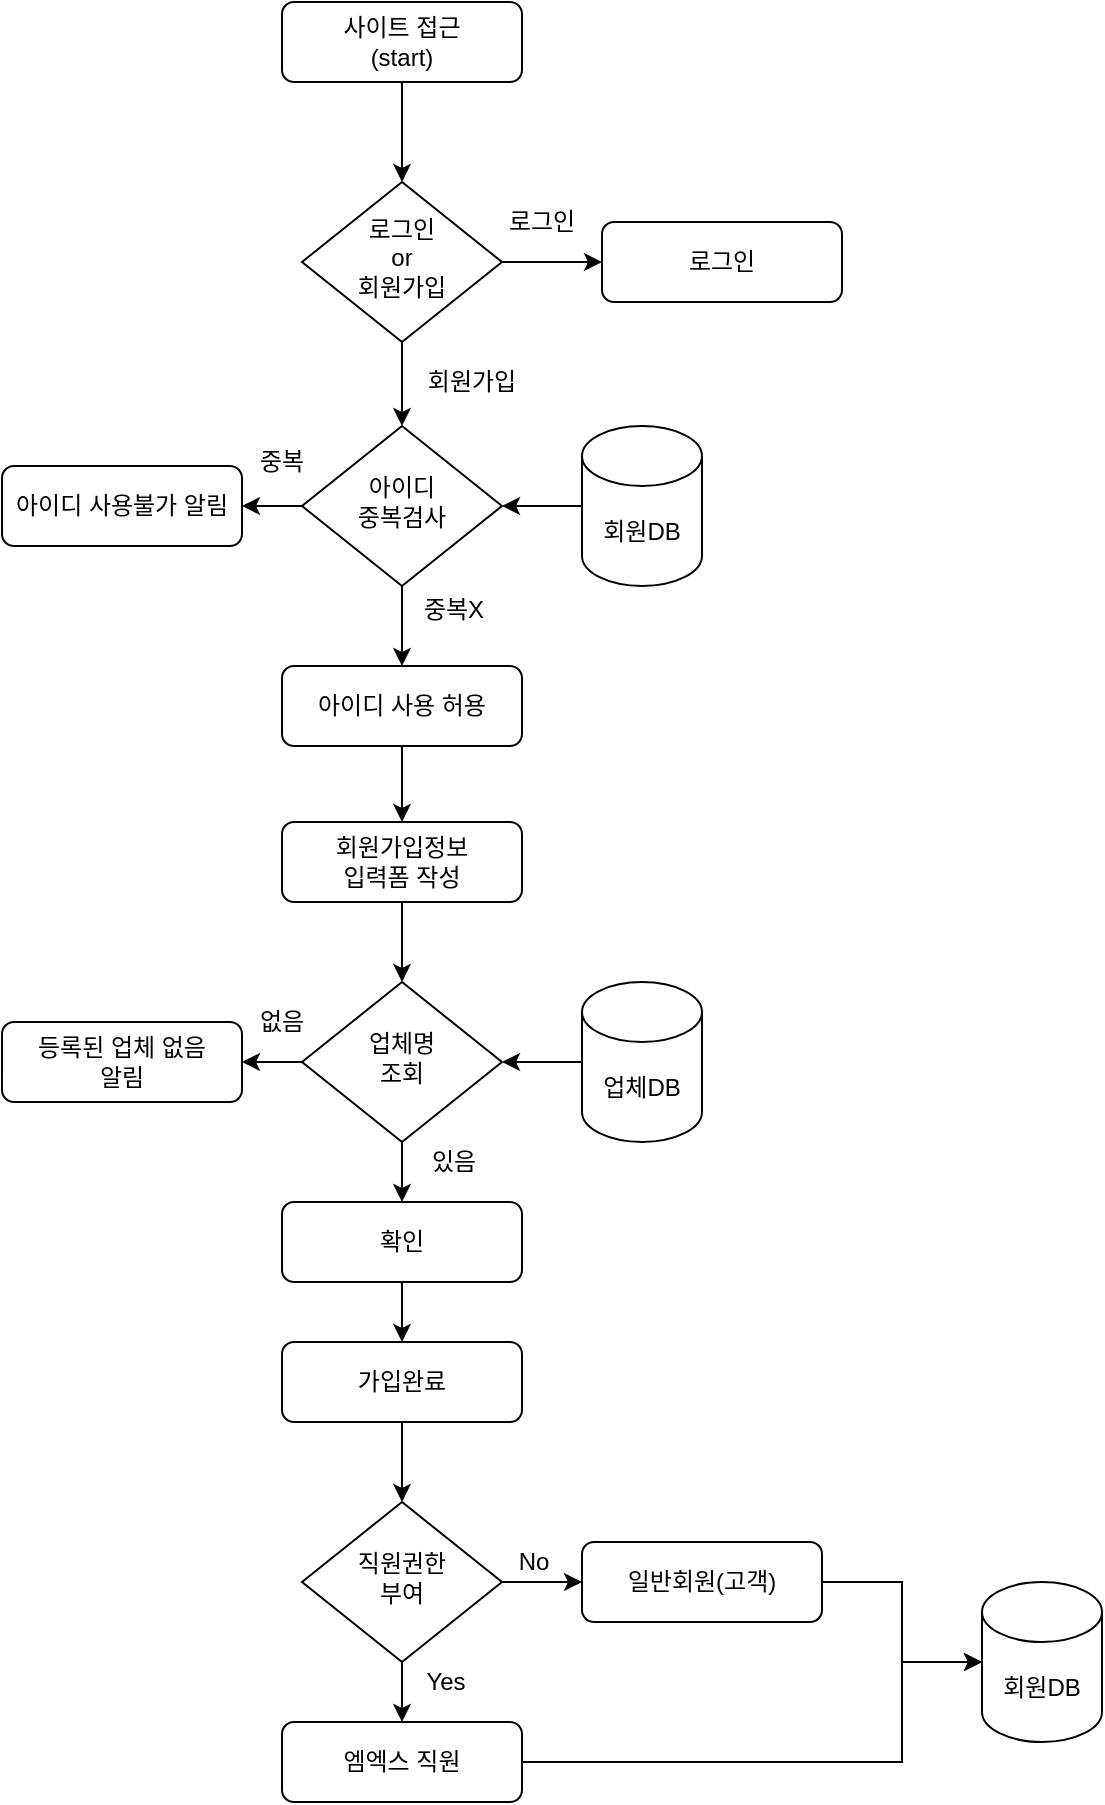 <mxfile version="13.8.3" type="device"><diagram id="p7Y7G179pzyL9LM4TqtJ" name="Page-1"><mxGraphModel dx="1182" dy="764" grid="1" gridSize="10" guides="1" tooltips="1" connect="1" arrows="1" fold="1" page="1" pageScale="1" pageWidth="827" pageHeight="1169" math="0" shadow="0"><root><mxCell id="0"/><mxCell id="1" parent="0"/><mxCell id="SGRXm23EJzwOOO6m5bwb-1" style="edgeStyle=orthogonalEdgeStyle;rounded=0;orthogonalLoop=1;jettySize=auto;html=1;exitX=0.5;exitY=1;exitDx=0;exitDy=0;entryX=0.5;entryY=0;entryDx=0;entryDy=0;" edge="1" parent="1" source="SGRXm23EJzwOOO6m5bwb-2" target="SGRXm23EJzwOOO6m5bwb-5"><mxGeometry relative="1" as="geometry"/></mxCell><mxCell id="SGRXm23EJzwOOO6m5bwb-2" value="사이트 접근&lt;br&gt;(start)" style="rounded=1;whiteSpace=wrap;html=1;fontSize=12;glass=0;strokeWidth=1;shadow=0;" vertex="1" parent="1"><mxGeometry x="290" y="50" width="120" height="40" as="geometry"/></mxCell><mxCell id="SGRXm23EJzwOOO6m5bwb-3" style="edgeStyle=orthogonalEdgeStyle;rounded=0;orthogonalLoop=1;jettySize=auto;html=1;exitX=0.5;exitY=1;exitDx=0;exitDy=0;" edge="1" parent="1" source="SGRXm23EJzwOOO6m5bwb-5" target="SGRXm23EJzwOOO6m5bwb-14"><mxGeometry relative="1" as="geometry"/></mxCell><mxCell id="SGRXm23EJzwOOO6m5bwb-4" style="edgeStyle=orthogonalEdgeStyle;rounded=0;orthogonalLoop=1;jettySize=auto;html=1;exitX=1;exitY=0.5;exitDx=0;exitDy=0;" edge="1" parent="1" source="SGRXm23EJzwOOO6m5bwb-5" target="SGRXm23EJzwOOO6m5bwb-6"><mxGeometry relative="1" as="geometry"/></mxCell><mxCell id="SGRXm23EJzwOOO6m5bwb-5" value="로그인&lt;br&gt;or&lt;br&gt;회원가입" style="rhombus;whiteSpace=wrap;html=1;shadow=0;fontFamily=Helvetica;fontSize=12;align=center;strokeWidth=1;spacing=6;spacingTop=-4;" vertex="1" parent="1"><mxGeometry x="300" y="140" width="100" height="80" as="geometry"/></mxCell><mxCell id="SGRXm23EJzwOOO6m5bwb-6" value="로그인" style="rounded=1;whiteSpace=wrap;html=1;fontSize=12;glass=0;strokeWidth=1;shadow=0;" vertex="1" parent="1"><mxGeometry x="450" y="160" width="120" height="40" as="geometry"/></mxCell><mxCell id="SGRXm23EJzwOOO6m5bwb-7" value="아이디 사용불가 알림" style="rounded=1;whiteSpace=wrap;html=1;fontSize=12;glass=0;strokeWidth=1;shadow=0;" vertex="1" parent="1"><mxGeometry x="150" y="282" width="120" height="40" as="geometry"/></mxCell><mxCell id="SGRXm23EJzwOOO6m5bwb-8" style="edgeStyle=orthogonalEdgeStyle;rounded=0;orthogonalLoop=1;jettySize=auto;html=1;exitX=0.5;exitY=1;exitDx=0;exitDy=0;entryX=0.5;entryY=0;entryDx=0;entryDy=0;" edge="1" parent="1" source="SGRXm23EJzwOOO6m5bwb-9" target="SGRXm23EJzwOOO6m5bwb-11"><mxGeometry relative="1" as="geometry"/></mxCell><mxCell id="SGRXm23EJzwOOO6m5bwb-9" value="아이디 사용 허용" style="rounded=1;whiteSpace=wrap;html=1;fontSize=12;glass=0;strokeWidth=1;shadow=0;" vertex="1" parent="1"><mxGeometry x="290" y="382" width="120" height="40" as="geometry"/></mxCell><mxCell id="SGRXm23EJzwOOO6m5bwb-10" style="edgeStyle=orthogonalEdgeStyle;rounded=0;orthogonalLoop=1;jettySize=auto;html=1;exitX=0.5;exitY=1;exitDx=0;exitDy=0;" edge="1" parent="1" source="SGRXm23EJzwOOO6m5bwb-11"><mxGeometry relative="1" as="geometry"><mxPoint x="350" y="540" as="targetPoint"/></mxGeometry></mxCell><mxCell id="SGRXm23EJzwOOO6m5bwb-11" value="회원가입정보&lt;br&gt;입력폼 작성" style="rounded=1;whiteSpace=wrap;html=1;fontSize=12;glass=0;strokeWidth=1;shadow=0;" vertex="1" parent="1"><mxGeometry x="290" y="460" width="120" height="40" as="geometry"/></mxCell><mxCell id="SGRXm23EJzwOOO6m5bwb-12" style="edgeStyle=orthogonalEdgeStyle;rounded=0;orthogonalLoop=1;jettySize=auto;html=1;exitX=0;exitY=0.5;exitDx=0;exitDy=0;" edge="1" parent="1" source="SGRXm23EJzwOOO6m5bwb-14" target="SGRXm23EJzwOOO6m5bwb-7"><mxGeometry relative="1" as="geometry"/></mxCell><mxCell id="SGRXm23EJzwOOO6m5bwb-13" style="edgeStyle=orthogonalEdgeStyle;rounded=0;orthogonalLoop=1;jettySize=auto;html=1;exitX=0.5;exitY=1;exitDx=0;exitDy=0;entryX=0.5;entryY=0;entryDx=0;entryDy=0;" edge="1" parent="1" source="SGRXm23EJzwOOO6m5bwb-14" target="SGRXm23EJzwOOO6m5bwb-9"><mxGeometry relative="1" as="geometry"/></mxCell><mxCell id="SGRXm23EJzwOOO6m5bwb-14" value="아이디&lt;br&gt;중복검사" style="rhombus;whiteSpace=wrap;html=1;shadow=0;fontFamily=Helvetica;fontSize=12;align=center;strokeWidth=1;spacing=6;spacingTop=-4;" vertex="1" parent="1"><mxGeometry x="300" y="262" width="100" height="80" as="geometry"/></mxCell><mxCell id="SGRXm23EJzwOOO6m5bwb-15" style="edgeStyle=orthogonalEdgeStyle;rounded=0;orthogonalLoop=1;jettySize=auto;html=1;exitX=0;exitY=0.5;exitDx=0;exitDy=0;entryX=1;entryY=0.5;entryDx=0;entryDy=0;" edge="1" parent="1" source="SGRXm23EJzwOOO6m5bwb-17" target="SGRXm23EJzwOOO6m5bwb-26"><mxGeometry relative="1" as="geometry"/></mxCell><mxCell id="SGRXm23EJzwOOO6m5bwb-16" style="edgeStyle=orthogonalEdgeStyle;rounded=0;orthogonalLoop=1;jettySize=auto;html=1;exitX=0.5;exitY=1;exitDx=0;exitDy=0;entryX=0.5;entryY=0;entryDx=0;entryDy=0;" edge="1" parent="1" source="SGRXm23EJzwOOO6m5bwb-17" target="SGRXm23EJzwOOO6m5bwb-28"><mxGeometry relative="1" as="geometry"/></mxCell><mxCell id="SGRXm23EJzwOOO6m5bwb-17" value="업체명&lt;br&gt;조회" style="rhombus;whiteSpace=wrap;html=1;shadow=0;fontFamily=Helvetica;fontSize=12;align=center;strokeWidth=1;spacing=6;spacingTop=-4;" vertex="1" parent="1"><mxGeometry x="300" y="540" width="100" height="80" as="geometry"/></mxCell><mxCell id="SGRXm23EJzwOOO6m5bwb-18" style="edgeStyle=orthogonalEdgeStyle;rounded=0;orthogonalLoop=1;jettySize=auto;html=1;exitX=0;exitY=0.5;exitDx=0;exitDy=0;exitPerimeter=0;entryX=1;entryY=0.5;entryDx=0;entryDy=0;" edge="1" parent="1" source="SGRXm23EJzwOOO6m5bwb-19" target="SGRXm23EJzwOOO6m5bwb-14"><mxGeometry relative="1" as="geometry"/></mxCell><mxCell id="SGRXm23EJzwOOO6m5bwb-19" value="회원DB" style="shape=cylinder3;whiteSpace=wrap;html=1;boundedLbl=1;backgroundOutline=1;size=15;" vertex="1" parent="1"><mxGeometry x="440" y="262" width="60" height="80" as="geometry"/></mxCell><mxCell id="SGRXm23EJzwOOO6m5bwb-20" value="로그인" style="text;html=1;strokeColor=none;fillColor=none;align=center;verticalAlign=middle;whiteSpace=wrap;rounded=0;" vertex="1" parent="1"><mxGeometry x="400" y="150" width="40" height="20" as="geometry"/></mxCell><mxCell id="SGRXm23EJzwOOO6m5bwb-21" value="회원가입" style="text;html=1;strokeColor=none;fillColor=none;align=center;verticalAlign=middle;whiteSpace=wrap;rounded=0;" vertex="1" parent="1"><mxGeometry x="360" y="230" width="50" height="20" as="geometry"/></mxCell><mxCell id="SGRXm23EJzwOOO6m5bwb-22" value="중복" style="text;html=1;strokeColor=none;fillColor=none;align=center;verticalAlign=middle;whiteSpace=wrap;rounded=0;" vertex="1" parent="1"><mxGeometry x="270" y="270" width="40" height="20" as="geometry"/></mxCell><mxCell id="SGRXm23EJzwOOO6m5bwb-23" value="중복X" style="text;html=1;strokeColor=none;fillColor=none;align=center;verticalAlign=middle;whiteSpace=wrap;rounded=0;" vertex="1" parent="1"><mxGeometry x="356" y="344" width="40" height="20" as="geometry"/></mxCell><mxCell id="SGRXm23EJzwOOO6m5bwb-24" style="edgeStyle=orthogonalEdgeStyle;rounded=0;orthogonalLoop=1;jettySize=auto;html=1;exitX=0;exitY=0.5;exitDx=0;exitDy=0;exitPerimeter=0;entryX=1;entryY=0.5;entryDx=0;entryDy=0;" edge="1" parent="1" source="SGRXm23EJzwOOO6m5bwb-25" target="SGRXm23EJzwOOO6m5bwb-17"><mxGeometry relative="1" as="geometry"/></mxCell><mxCell id="SGRXm23EJzwOOO6m5bwb-25" value="업체DB" style="shape=cylinder3;whiteSpace=wrap;html=1;boundedLbl=1;backgroundOutline=1;size=15;" vertex="1" parent="1"><mxGeometry x="440" y="540" width="60" height="80" as="geometry"/></mxCell><mxCell id="SGRXm23EJzwOOO6m5bwb-26" value="등록된 업체 없음&lt;br&gt;알림" style="rounded=1;whiteSpace=wrap;html=1;fontSize=12;glass=0;strokeWidth=1;shadow=0;" vertex="1" parent="1"><mxGeometry x="150" y="560" width="120" height="40" as="geometry"/></mxCell><mxCell id="SGRXm23EJzwOOO6m5bwb-27" style="edgeStyle=orthogonalEdgeStyle;rounded=0;orthogonalLoop=1;jettySize=auto;html=1;exitX=0.5;exitY=1;exitDx=0;exitDy=0;entryX=0.5;entryY=0;entryDx=0;entryDy=0;" edge="1" parent="1" source="SGRXm23EJzwOOO6m5bwb-28" target="SGRXm23EJzwOOO6m5bwb-30"><mxGeometry relative="1" as="geometry"/></mxCell><mxCell id="SGRXm23EJzwOOO6m5bwb-28" value="확인" style="rounded=1;whiteSpace=wrap;html=1;fontSize=12;glass=0;strokeWidth=1;shadow=0;" vertex="1" parent="1"><mxGeometry x="290" y="650" width="120" height="40" as="geometry"/></mxCell><mxCell id="SGRXm23EJzwOOO6m5bwb-35" style="edgeStyle=orthogonalEdgeStyle;rounded=0;orthogonalLoop=1;jettySize=auto;html=1;exitX=0.5;exitY=1;exitDx=0;exitDy=0;" edge="1" parent="1" source="SGRXm23EJzwOOO6m5bwb-30" target="SGRXm23EJzwOOO6m5bwb-34"><mxGeometry relative="1" as="geometry"/></mxCell><mxCell id="SGRXm23EJzwOOO6m5bwb-30" value="가입완료" style="rounded=1;whiteSpace=wrap;html=1;fontSize=12;glass=0;strokeWidth=1;shadow=0;" vertex="1" parent="1"><mxGeometry x="290" y="720" width="120" height="40" as="geometry"/></mxCell><mxCell id="SGRXm23EJzwOOO6m5bwb-31" value="회원DB" style="shape=cylinder3;whiteSpace=wrap;html=1;boundedLbl=1;backgroundOutline=1;size=15;" vertex="1" parent="1"><mxGeometry x="640" y="840" width="60" height="80" as="geometry"/></mxCell><mxCell id="SGRXm23EJzwOOO6m5bwb-32" value="있음" style="text;html=1;strokeColor=none;fillColor=none;align=center;verticalAlign=middle;whiteSpace=wrap;rounded=0;" vertex="1" parent="1"><mxGeometry x="356" y="620" width="40" height="20" as="geometry"/></mxCell><mxCell id="SGRXm23EJzwOOO6m5bwb-33" value="없음" style="text;html=1;strokeColor=none;fillColor=none;align=center;verticalAlign=middle;whiteSpace=wrap;rounded=0;" vertex="1" parent="1"><mxGeometry x="270" y="550" width="40" height="20" as="geometry"/></mxCell><mxCell id="SGRXm23EJzwOOO6m5bwb-37" style="edgeStyle=orthogonalEdgeStyle;rounded=0;orthogonalLoop=1;jettySize=auto;html=1;exitX=1;exitY=0.5;exitDx=0;exitDy=0;entryX=0;entryY=0.5;entryDx=0;entryDy=0;" edge="1" parent="1" source="SGRXm23EJzwOOO6m5bwb-34" target="SGRXm23EJzwOOO6m5bwb-36"><mxGeometry relative="1" as="geometry"/></mxCell><mxCell id="SGRXm23EJzwOOO6m5bwb-41" style="edgeStyle=orthogonalEdgeStyle;rounded=0;orthogonalLoop=1;jettySize=auto;html=1;exitX=0.5;exitY=1;exitDx=0;exitDy=0;" edge="1" parent="1" source="SGRXm23EJzwOOO6m5bwb-34" target="SGRXm23EJzwOOO6m5bwb-39"><mxGeometry relative="1" as="geometry"/></mxCell><mxCell id="SGRXm23EJzwOOO6m5bwb-34" value="직원권한&lt;br&gt;부여" style="rhombus;whiteSpace=wrap;html=1;shadow=0;fontFamily=Helvetica;fontSize=12;align=center;strokeWidth=1;spacing=6;spacingTop=-4;" vertex="1" parent="1"><mxGeometry x="300" y="800" width="100" height="80" as="geometry"/></mxCell><mxCell id="SGRXm23EJzwOOO6m5bwb-44" style="edgeStyle=orthogonalEdgeStyle;rounded=0;orthogonalLoop=1;jettySize=auto;html=1;exitX=1;exitY=0.5;exitDx=0;exitDy=0;entryX=0;entryY=0.5;entryDx=0;entryDy=0;entryPerimeter=0;" edge="1" parent="1" source="SGRXm23EJzwOOO6m5bwb-36" target="SGRXm23EJzwOOO6m5bwb-31"><mxGeometry relative="1" as="geometry"/></mxCell><mxCell id="SGRXm23EJzwOOO6m5bwb-36" value="일반회원(고객)" style="rounded=1;whiteSpace=wrap;html=1;fontSize=12;glass=0;strokeWidth=1;shadow=0;" vertex="1" parent="1"><mxGeometry x="440" y="820" width="120" height="40" as="geometry"/></mxCell><mxCell id="SGRXm23EJzwOOO6m5bwb-45" style="edgeStyle=orthogonalEdgeStyle;rounded=0;orthogonalLoop=1;jettySize=auto;html=1;exitX=1;exitY=0.5;exitDx=0;exitDy=0;entryX=0;entryY=0.5;entryDx=0;entryDy=0;entryPerimeter=0;" edge="1" parent="1" source="SGRXm23EJzwOOO6m5bwb-39" target="SGRXm23EJzwOOO6m5bwb-31"><mxGeometry relative="1" as="geometry"><mxPoint x="580" y="920" as="targetPoint"/><Array as="points"><mxPoint x="600" y="930"/><mxPoint x="600" y="880"/></Array></mxGeometry></mxCell><mxCell id="SGRXm23EJzwOOO6m5bwb-39" value="엠엑스 직원" style="rounded=1;whiteSpace=wrap;html=1;fontSize=12;glass=0;strokeWidth=1;shadow=0;" vertex="1" parent="1"><mxGeometry x="290" y="910" width="120" height="40" as="geometry"/></mxCell><mxCell id="SGRXm23EJzwOOO6m5bwb-42" value="No" style="text;html=1;strokeColor=none;fillColor=none;align=center;verticalAlign=middle;whiteSpace=wrap;rounded=0;" vertex="1" parent="1"><mxGeometry x="396" y="820" width="40" height="20" as="geometry"/></mxCell><mxCell id="SGRXm23EJzwOOO6m5bwb-43" value="Yes" style="text;html=1;strokeColor=none;fillColor=none;align=center;verticalAlign=middle;whiteSpace=wrap;rounded=0;" vertex="1" parent="1"><mxGeometry x="352" y="880" width="40" height="20" as="geometry"/></mxCell></root></mxGraphModel></diagram></mxfile>